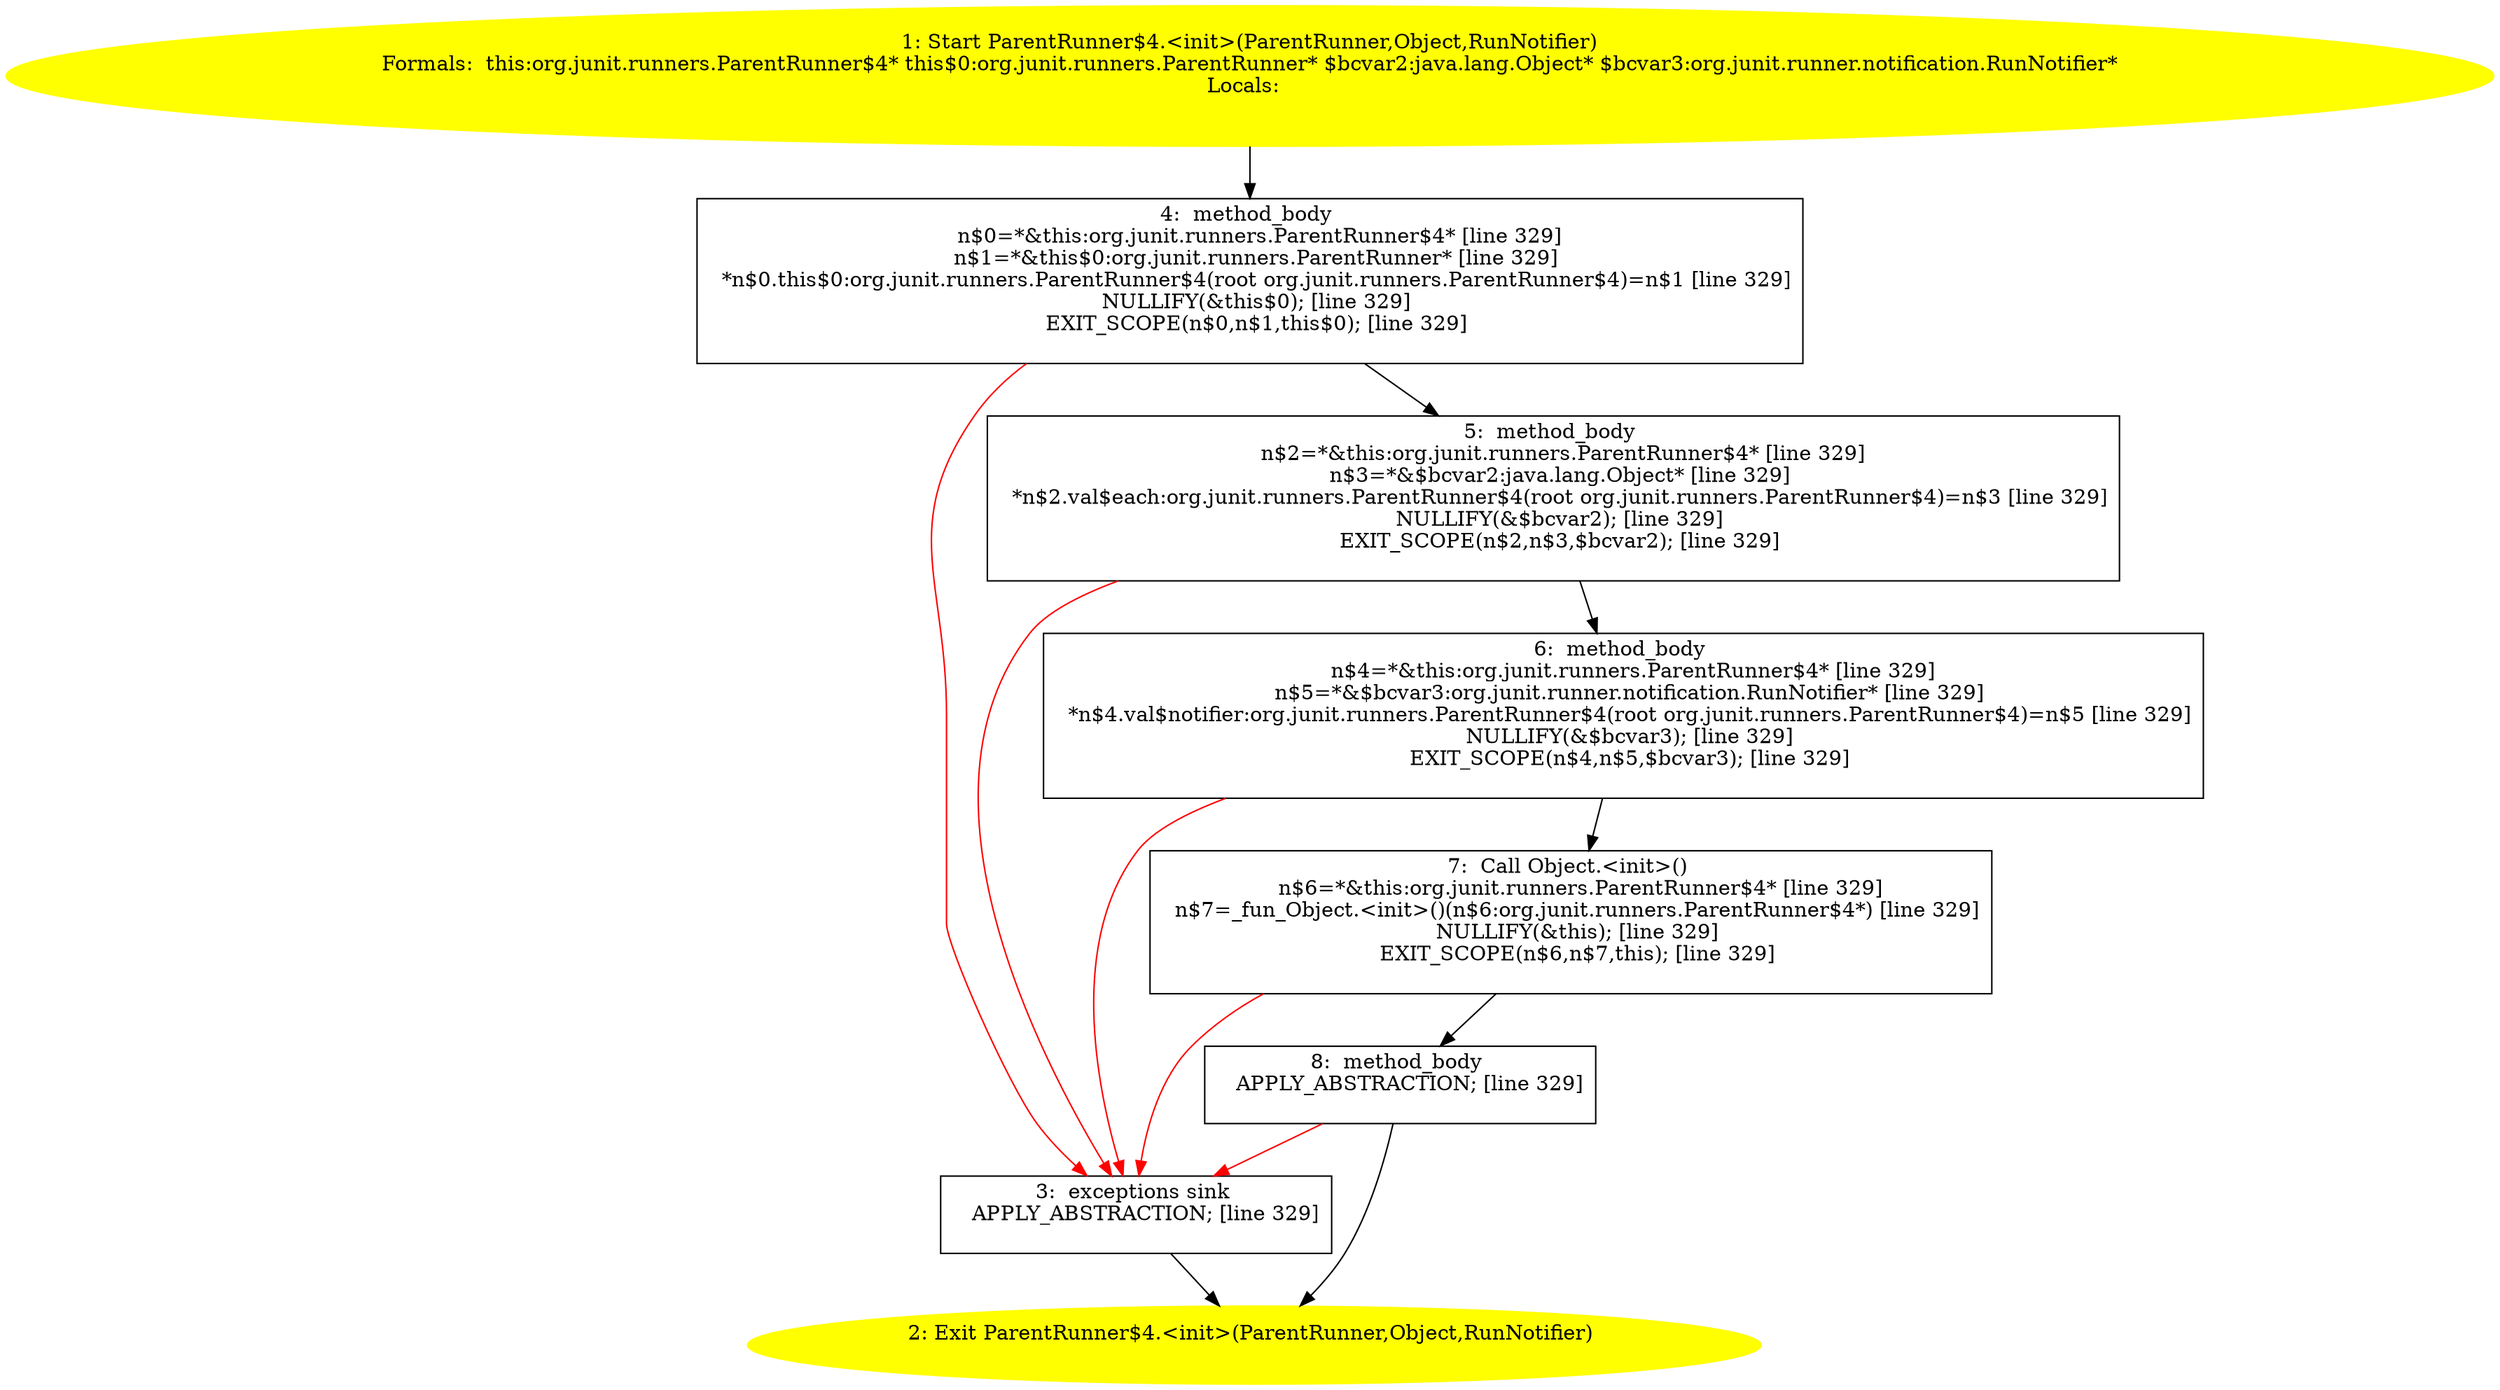 /* @generated */
digraph cfg {
"org.junit.runners.ParentRunner$4.<init>(org.junit.runners.ParentRunner,java.lang.Object,org.junit.ru.b30181e6b6e32e4d32ae53afe7074093_1" [label="1: Start ParentRunner$4.<init>(ParentRunner,Object,RunNotifier)\nFormals:  this:org.junit.runners.ParentRunner$4* this$0:org.junit.runners.ParentRunner* $bcvar2:java.lang.Object* $bcvar3:org.junit.runner.notification.RunNotifier*\nLocals:  \n  " color=yellow style=filled]
	

	 "org.junit.runners.ParentRunner$4.<init>(org.junit.runners.ParentRunner,java.lang.Object,org.junit.ru.b30181e6b6e32e4d32ae53afe7074093_1" -> "org.junit.runners.ParentRunner$4.<init>(org.junit.runners.ParentRunner,java.lang.Object,org.junit.ru.b30181e6b6e32e4d32ae53afe7074093_4" ;
"org.junit.runners.ParentRunner$4.<init>(org.junit.runners.ParentRunner,java.lang.Object,org.junit.ru.b30181e6b6e32e4d32ae53afe7074093_2" [label="2: Exit ParentRunner$4.<init>(ParentRunner,Object,RunNotifier) \n  " color=yellow style=filled]
	

"org.junit.runners.ParentRunner$4.<init>(org.junit.runners.ParentRunner,java.lang.Object,org.junit.ru.b30181e6b6e32e4d32ae53afe7074093_3" [label="3:  exceptions sink \n   APPLY_ABSTRACTION; [line 329]\n " shape="box"]
	

	 "org.junit.runners.ParentRunner$4.<init>(org.junit.runners.ParentRunner,java.lang.Object,org.junit.ru.b30181e6b6e32e4d32ae53afe7074093_3" -> "org.junit.runners.ParentRunner$4.<init>(org.junit.runners.ParentRunner,java.lang.Object,org.junit.ru.b30181e6b6e32e4d32ae53afe7074093_2" ;
"org.junit.runners.ParentRunner$4.<init>(org.junit.runners.ParentRunner,java.lang.Object,org.junit.ru.b30181e6b6e32e4d32ae53afe7074093_4" [label="4:  method_body \n   n$0=*&this:org.junit.runners.ParentRunner$4* [line 329]\n  n$1=*&this$0:org.junit.runners.ParentRunner* [line 329]\n  *n$0.this$0:org.junit.runners.ParentRunner$4(root org.junit.runners.ParentRunner$4)=n$1 [line 329]\n  NULLIFY(&this$0); [line 329]\n  EXIT_SCOPE(n$0,n$1,this$0); [line 329]\n " shape="box"]
	

	 "org.junit.runners.ParentRunner$4.<init>(org.junit.runners.ParentRunner,java.lang.Object,org.junit.ru.b30181e6b6e32e4d32ae53afe7074093_4" -> "org.junit.runners.ParentRunner$4.<init>(org.junit.runners.ParentRunner,java.lang.Object,org.junit.ru.b30181e6b6e32e4d32ae53afe7074093_5" ;
	 "org.junit.runners.ParentRunner$4.<init>(org.junit.runners.ParentRunner,java.lang.Object,org.junit.ru.b30181e6b6e32e4d32ae53afe7074093_4" -> "org.junit.runners.ParentRunner$4.<init>(org.junit.runners.ParentRunner,java.lang.Object,org.junit.ru.b30181e6b6e32e4d32ae53afe7074093_3" [color="red" ];
"org.junit.runners.ParentRunner$4.<init>(org.junit.runners.ParentRunner,java.lang.Object,org.junit.ru.b30181e6b6e32e4d32ae53afe7074093_5" [label="5:  method_body \n   n$2=*&this:org.junit.runners.ParentRunner$4* [line 329]\n  n$3=*&$bcvar2:java.lang.Object* [line 329]\n  *n$2.val$each:org.junit.runners.ParentRunner$4(root org.junit.runners.ParentRunner$4)=n$3 [line 329]\n  NULLIFY(&$bcvar2); [line 329]\n  EXIT_SCOPE(n$2,n$3,$bcvar2); [line 329]\n " shape="box"]
	

	 "org.junit.runners.ParentRunner$4.<init>(org.junit.runners.ParentRunner,java.lang.Object,org.junit.ru.b30181e6b6e32e4d32ae53afe7074093_5" -> "org.junit.runners.ParentRunner$4.<init>(org.junit.runners.ParentRunner,java.lang.Object,org.junit.ru.b30181e6b6e32e4d32ae53afe7074093_6" ;
	 "org.junit.runners.ParentRunner$4.<init>(org.junit.runners.ParentRunner,java.lang.Object,org.junit.ru.b30181e6b6e32e4d32ae53afe7074093_5" -> "org.junit.runners.ParentRunner$4.<init>(org.junit.runners.ParentRunner,java.lang.Object,org.junit.ru.b30181e6b6e32e4d32ae53afe7074093_3" [color="red" ];
"org.junit.runners.ParentRunner$4.<init>(org.junit.runners.ParentRunner,java.lang.Object,org.junit.ru.b30181e6b6e32e4d32ae53afe7074093_6" [label="6:  method_body \n   n$4=*&this:org.junit.runners.ParentRunner$4* [line 329]\n  n$5=*&$bcvar3:org.junit.runner.notification.RunNotifier* [line 329]\n  *n$4.val$notifier:org.junit.runners.ParentRunner$4(root org.junit.runners.ParentRunner$4)=n$5 [line 329]\n  NULLIFY(&$bcvar3); [line 329]\n  EXIT_SCOPE(n$4,n$5,$bcvar3); [line 329]\n " shape="box"]
	

	 "org.junit.runners.ParentRunner$4.<init>(org.junit.runners.ParentRunner,java.lang.Object,org.junit.ru.b30181e6b6e32e4d32ae53afe7074093_6" -> "org.junit.runners.ParentRunner$4.<init>(org.junit.runners.ParentRunner,java.lang.Object,org.junit.ru.b30181e6b6e32e4d32ae53afe7074093_7" ;
	 "org.junit.runners.ParentRunner$4.<init>(org.junit.runners.ParentRunner,java.lang.Object,org.junit.ru.b30181e6b6e32e4d32ae53afe7074093_6" -> "org.junit.runners.ParentRunner$4.<init>(org.junit.runners.ParentRunner,java.lang.Object,org.junit.ru.b30181e6b6e32e4d32ae53afe7074093_3" [color="red" ];
"org.junit.runners.ParentRunner$4.<init>(org.junit.runners.ParentRunner,java.lang.Object,org.junit.ru.b30181e6b6e32e4d32ae53afe7074093_7" [label="7:  Call Object.<init>() \n   n$6=*&this:org.junit.runners.ParentRunner$4* [line 329]\n  n$7=_fun_Object.<init>()(n$6:org.junit.runners.ParentRunner$4*) [line 329]\n  NULLIFY(&this); [line 329]\n  EXIT_SCOPE(n$6,n$7,this); [line 329]\n " shape="box"]
	

	 "org.junit.runners.ParentRunner$4.<init>(org.junit.runners.ParentRunner,java.lang.Object,org.junit.ru.b30181e6b6e32e4d32ae53afe7074093_7" -> "org.junit.runners.ParentRunner$4.<init>(org.junit.runners.ParentRunner,java.lang.Object,org.junit.ru.b30181e6b6e32e4d32ae53afe7074093_8" ;
	 "org.junit.runners.ParentRunner$4.<init>(org.junit.runners.ParentRunner,java.lang.Object,org.junit.ru.b30181e6b6e32e4d32ae53afe7074093_7" -> "org.junit.runners.ParentRunner$4.<init>(org.junit.runners.ParentRunner,java.lang.Object,org.junit.ru.b30181e6b6e32e4d32ae53afe7074093_3" [color="red" ];
"org.junit.runners.ParentRunner$4.<init>(org.junit.runners.ParentRunner,java.lang.Object,org.junit.ru.b30181e6b6e32e4d32ae53afe7074093_8" [label="8:  method_body \n   APPLY_ABSTRACTION; [line 329]\n " shape="box"]
	

	 "org.junit.runners.ParentRunner$4.<init>(org.junit.runners.ParentRunner,java.lang.Object,org.junit.ru.b30181e6b6e32e4d32ae53afe7074093_8" -> "org.junit.runners.ParentRunner$4.<init>(org.junit.runners.ParentRunner,java.lang.Object,org.junit.ru.b30181e6b6e32e4d32ae53afe7074093_2" ;
	 "org.junit.runners.ParentRunner$4.<init>(org.junit.runners.ParentRunner,java.lang.Object,org.junit.ru.b30181e6b6e32e4d32ae53afe7074093_8" -> "org.junit.runners.ParentRunner$4.<init>(org.junit.runners.ParentRunner,java.lang.Object,org.junit.ru.b30181e6b6e32e4d32ae53afe7074093_3" [color="red" ];
}
